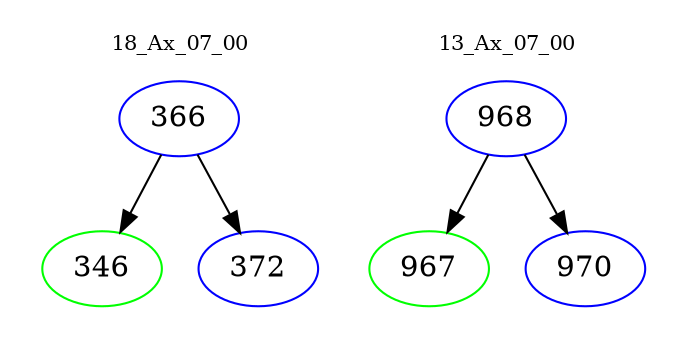 digraph{
subgraph cluster_0 {
color = white
label = "18_Ax_07_00";
fontsize=10;
T0_366 [label="366", color="blue"]
T0_366 -> T0_346 [color="black"]
T0_346 [label="346", color="green"]
T0_366 -> T0_372 [color="black"]
T0_372 [label="372", color="blue"]
}
subgraph cluster_1 {
color = white
label = "13_Ax_07_00";
fontsize=10;
T1_968 [label="968", color="blue"]
T1_968 -> T1_967 [color="black"]
T1_967 [label="967", color="green"]
T1_968 -> T1_970 [color="black"]
T1_970 [label="970", color="blue"]
}
}
